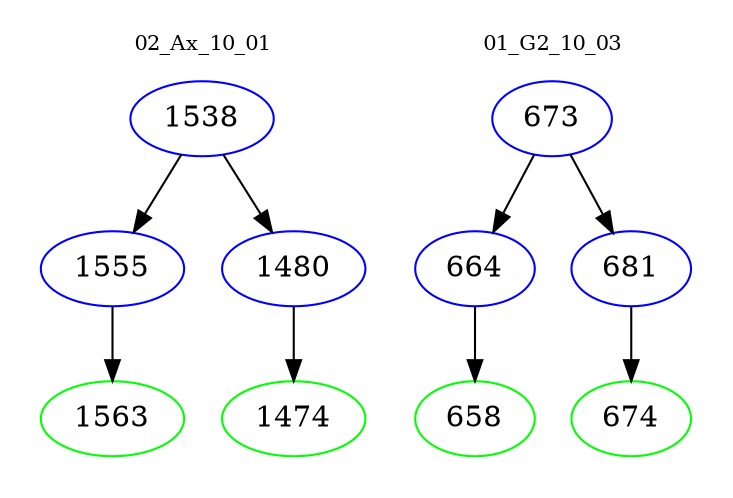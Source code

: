 digraph{
subgraph cluster_0 {
color = white
label = "02_Ax_10_01";
fontsize=10;
T0_1538 [label="1538", color="blue"]
T0_1538 -> T0_1555 [color="black"]
T0_1555 [label="1555", color="blue"]
T0_1555 -> T0_1563 [color="black"]
T0_1563 [label="1563", color="green"]
T0_1538 -> T0_1480 [color="black"]
T0_1480 [label="1480", color="blue"]
T0_1480 -> T0_1474 [color="black"]
T0_1474 [label="1474", color="green"]
}
subgraph cluster_1 {
color = white
label = "01_G2_10_03";
fontsize=10;
T1_673 [label="673", color="blue"]
T1_673 -> T1_664 [color="black"]
T1_664 [label="664", color="blue"]
T1_664 -> T1_658 [color="black"]
T1_658 [label="658", color="green"]
T1_673 -> T1_681 [color="black"]
T1_681 [label="681", color="blue"]
T1_681 -> T1_674 [color="black"]
T1_674 [label="674", color="green"]
}
}
